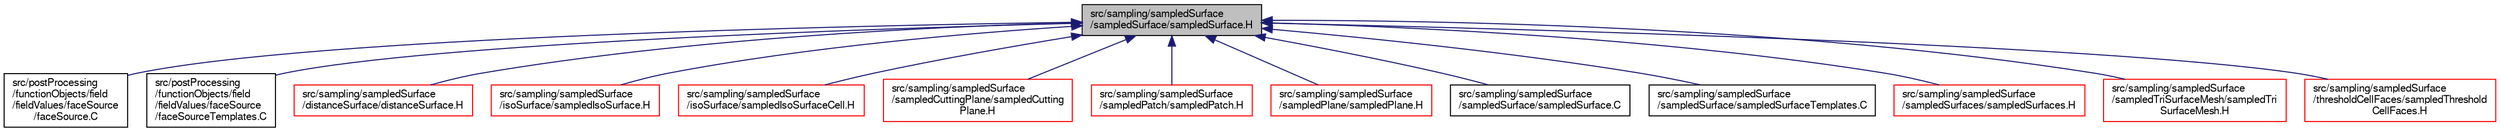 digraph "src/sampling/sampledSurface/sampledSurface/sampledSurface.H"
{
  bgcolor="transparent";
  edge [fontname="FreeSans",fontsize="10",labelfontname="FreeSans",labelfontsize="10"];
  node [fontname="FreeSans",fontsize="10",shape=record];
  Node328 [label="src/sampling/sampledSurface\l/sampledSurface/sampledSurface.H",height=0.2,width=0.4,color="black", fillcolor="grey75", style="filled", fontcolor="black"];
  Node328 -> Node329 [dir="back",color="midnightblue",fontsize="10",style="solid",fontname="FreeSans"];
  Node329 [label="src/postProcessing\l/functionObjects/field\l/fieldValues/faceSource\l/faceSource.C",height=0.2,width=0.4,color="black",URL="$a13289.html"];
  Node328 -> Node330 [dir="back",color="midnightblue",fontsize="10",style="solid",fontname="FreeSans"];
  Node330 [label="src/postProcessing\l/functionObjects/field\l/fieldValues/faceSource\l/faceSourceTemplates.C",height=0.2,width=0.4,color="black",URL="$a13304.html"];
  Node328 -> Node331 [dir="back",color="midnightblue",fontsize="10",style="solid",fontname="FreeSans"];
  Node331 [label="src/sampling/sampledSurface\l/distanceSurface/distanceSurface.H",height=0.2,width=0.4,color="red",URL="$a14696.html"];
  Node328 -> Node334 [dir="back",color="midnightblue",fontsize="10",style="solid",fontname="FreeSans"];
  Node334 [label="src/sampling/sampledSurface\l/isoSurface/sampledIsoSurface.H",height=0.2,width=0.4,color="red",URL="$a14723.html"];
  Node328 -> Node337 [dir="back",color="midnightblue",fontsize="10",style="solid",fontname="FreeSans"];
  Node337 [label="src/sampling/sampledSurface\l/isoSurface/sampledIsoSurfaceCell.H",height=0.2,width=0.4,color="red",URL="$a14729.html"];
  Node328 -> Node340 [dir="back",color="midnightblue",fontsize="10",style="solid",fontname="FreeSans"];
  Node340 [label="src/sampling/sampledSurface\l/sampledCuttingPlane/sampledCutting\lPlane.H",height=0.2,width=0.4,color="red",URL="$a14741.html"];
  Node328 -> Node343 [dir="back",color="midnightblue",fontsize="10",style="solid",fontname="FreeSans"];
  Node343 [label="src/sampling/sampledSurface\l/sampledPatch/sampledPatch.H",height=0.2,width=0.4,color="red",URL="$a14750.html"];
  Node328 -> Node349 [dir="back",color="midnightblue",fontsize="10",style="solid",fontname="FreeSans"];
  Node349 [label="src/sampling/sampledSurface\l/sampledPlane/sampledPlane.H",height=0.2,width=0.4,color="red",URL="$a14768.html"];
  Node328 -> Node352 [dir="back",color="midnightblue",fontsize="10",style="solid",fontname="FreeSans"];
  Node352 [label="src/sampling/sampledSurface\l/sampledSurface/sampledSurface.C",height=0.2,width=0.4,color="black",URL="$a14774.html"];
  Node328 -> Node353 [dir="back",color="midnightblue",fontsize="10",style="solid",fontname="FreeSans"];
  Node353 [label="src/sampling/sampledSurface\l/sampledSurface/sampledSurfaceTemplates.C",height=0.2,width=0.4,color="black",URL="$a14780.html"];
  Node328 -> Node354 [dir="back",color="midnightblue",fontsize="10",style="solid",fontname="FreeSans"];
  Node354 [label="src/sampling/sampledSurface\l/sampledSurfaces/sampledSurfaces.H",height=0.2,width=0.4,color="red",URL="$a14789.html"];
  Node328 -> Node361 [dir="back",color="midnightblue",fontsize="10",style="solid",fontname="FreeSans"];
  Node361 [label="src/sampling/sampledSurface\l/sampledTriSurfaceMesh/sampledTri\lSurfaceMesh.H",height=0.2,width=0.4,color="red",URL="$a14807.html"];
  Node328 -> Node364 [dir="back",color="midnightblue",fontsize="10",style="solid",fontname="FreeSans"];
  Node364 [label="src/sampling/sampledSurface\l/thresholdCellFaces/sampledThreshold\lCellFaces.H",height=0.2,width=0.4,color="red",URL="$a14816.html"];
}

